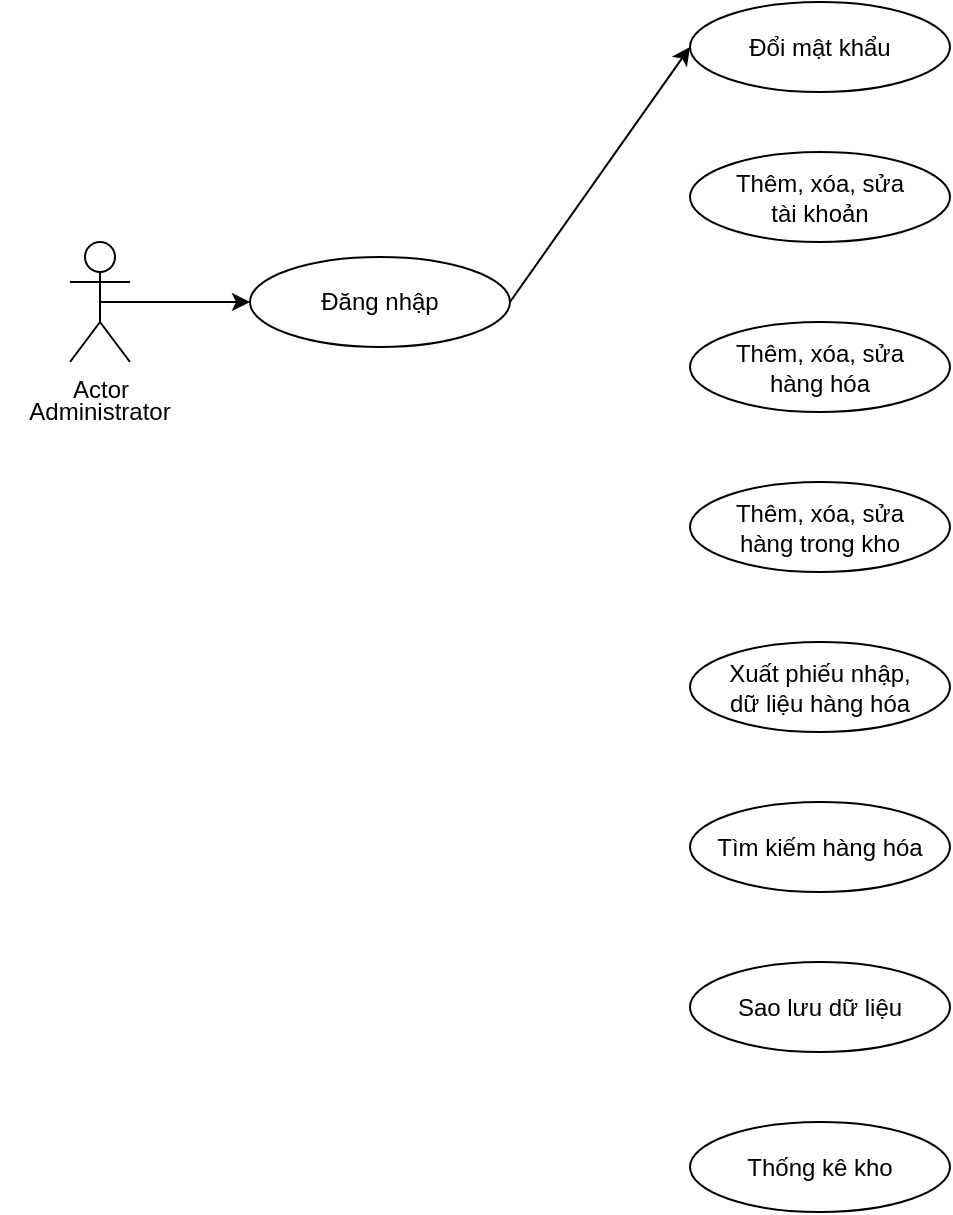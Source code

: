 <mxfile version="24.4.3" type="github">
  <diagram id="C5RBs43oDa-KdzZeNtuy" name="Page-1">
    <mxGraphModel dx="872" dy="473" grid="1" gridSize="10" guides="1" tooltips="1" connect="1" arrows="1" fold="1" page="1" pageScale="1" pageWidth="827" pageHeight="1169" math="0" shadow="0">
      <root>
        <mxCell id="WIyWlLk6GJQsqaUBKTNV-0" />
        <mxCell id="WIyWlLk6GJQsqaUBKTNV-1" parent="WIyWlLk6GJQsqaUBKTNV-0" />
        <mxCell id="-V9SVFJw8tuHf5zpe-CK-1" style="edgeStyle=orthogonalEdgeStyle;rounded=0;orthogonalLoop=1;jettySize=auto;html=1;exitX=0.5;exitY=0.5;exitDx=0;exitDy=0;exitPerimeter=0;" edge="1" parent="WIyWlLk6GJQsqaUBKTNV-1" source="-V9SVFJw8tuHf5zpe-CK-0">
          <mxGeometry relative="1" as="geometry">
            <mxPoint x="220" y="270" as="targetPoint" />
          </mxGeometry>
        </mxCell>
        <UserObject label="Actor" tooltip="" id="-V9SVFJw8tuHf5zpe-CK-0">
          <mxCell style="shape=umlActor;verticalLabelPosition=bottom;verticalAlign=top;html=1;outlineConnect=0;direction=east;fontFamily=Helvetica;labelPadding=0;" vertex="1" parent="WIyWlLk6GJQsqaUBKTNV-1">
            <mxGeometry x="130" y="240" width="30" height="60" as="geometry" />
          </mxCell>
        </UserObject>
        <mxCell id="-V9SVFJw8tuHf5zpe-CK-2" value="Administrator" style="text;html=1;align=center;verticalAlign=middle;whiteSpace=wrap;rounded=0;" vertex="1" parent="WIyWlLk6GJQsqaUBKTNV-1">
          <mxGeometry x="95" y="310" width="100" height="30" as="geometry" />
        </mxCell>
        <mxCell id="-V9SVFJw8tuHf5zpe-CK-3" value="" style="ellipse;whiteSpace=wrap;html=1;" vertex="1" parent="WIyWlLk6GJQsqaUBKTNV-1">
          <mxGeometry x="220" y="247.5" width="130" height="45" as="geometry" />
        </mxCell>
        <mxCell id="-V9SVFJw8tuHf5zpe-CK-4" value="Đăng nhập" style="text;html=1;align=center;verticalAlign=middle;whiteSpace=wrap;rounded=0;" vertex="1" parent="WIyWlLk6GJQsqaUBKTNV-1">
          <mxGeometry x="225" y="255" width="120" height="30" as="geometry" />
        </mxCell>
        <mxCell id="-V9SVFJw8tuHf5zpe-CK-5" value="" style="endArrow=classic;html=1;rounded=0;exitX=1;exitY=0.5;exitDx=0;exitDy=0;entryX=0;entryY=0.5;entryDx=0;entryDy=0;" edge="1" parent="WIyWlLk6GJQsqaUBKTNV-1" source="-V9SVFJw8tuHf5zpe-CK-3" target="-V9SVFJw8tuHf5zpe-CK-6">
          <mxGeometry width="50" height="50" relative="1" as="geometry">
            <mxPoint x="390" y="280" as="sourcePoint" />
            <mxPoint x="410" y="220" as="targetPoint" />
          </mxGeometry>
        </mxCell>
        <mxCell id="-V9SVFJw8tuHf5zpe-CK-6" value="" style="ellipse;whiteSpace=wrap;html=1;" vertex="1" parent="WIyWlLk6GJQsqaUBKTNV-1">
          <mxGeometry x="440" y="120" width="130" height="45" as="geometry" />
        </mxCell>
        <mxCell id="-V9SVFJw8tuHf5zpe-CK-7" value="Đổi mật khẩu" style="text;html=1;align=center;verticalAlign=middle;whiteSpace=wrap;rounded=0;" vertex="1" parent="WIyWlLk6GJQsqaUBKTNV-1">
          <mxGeometry x="445" y="127.5" width="120" height="30" as="geometry" />
        </mxCell>
        <mxCell id="-V9SVFJw8tuHf5zpe-CK-9" value="" style="ellipse;whiteSpace=wrap;html=1;" vertex="1" parent="WIyWlLk6GJQsqaUBKTNV-1">
          <mxGeometry x="440" y="195" width="130" height="45" as="geometry" />
        </mxCell>
        <mxCell id="-V9SVFJw8tuHf5zpe-CK-10" value="Thêm, xóa, sửa&lt;div&gt;tài khoản&lt;/div&gt;" style="text;html=1;align=center;verticalAlign=middle;whiteSpace=wrap;rounded=0;" vertex="1" parent="WIyWlLk6GJQsqaUBKTNV-1">
          <mxGeometry x="445" y="202.5" width="120" height="30" as="geometry" />
        </mxCell>
        <mxCell id="-V9SVFJw8tuHf5zpe-CK-11" value="" style="ellipse;whiteSpace=wrap;html=1;" vertex="1" parent="WIyWlLk6GJQsqaUBKTNV-1">
          <mxGeometry x="440" y="280" width="130" height="45" as="geometry" />
        </mxCell>
        <mxCell id="-V9SVFJw8tuHf5zpe-CK-12" value="Thêm, xóa, sửa&lt;div&gt;hàng hóa&lt;/div&gt;" style="text;html=1;align=center;verticalAlign=middle;whiteSpace=wrap;rounded=0;" vertex="1" parent="WIyWlLk6GJQsqaUBKTNV-1">
          <mxGeometry x="445" y="287.5" width="120" height="30" as="geometry" />
        </mxCell>
        <mxCell id="-V9SVFJw8tuHf5zpe-CK-13" value="" style="ellipse;whiteSpace=wrap;html=1;" vertex="1" parent="WIyWlLk6GJQsqaUBKTNV-1">
          <mxGeometry x="440" y="360" width="130" height="45" as="geometry" />
        </mxCell>
        <mxCell id="-V9SVFJw8tuHf5zpe-CK-14" value="Thêm, xóa, sửa&lt;div&gt;hàng trong kho&lt;/div&gt;" style="text;html=1;align=center;verticalAlign=middle;whiteSpace=wrap;rounded=0;" vertex="1" parent="WIyWlLk6GJQsqaUBKTNV-1">
          <mxGeometry x="445" y="367.5" width="120" height="30" as="geometry" />
        </mxCell>
        <mxCell id="-V9SVFJw8tuHf5zpe-CK-15" value="" style="ellipse;whiteSpace=wrap;html=1;" vertex="1" parent="WIyWlLk6GJQsqaUBKTNV-1">
          <mxGeometry x="440" y="440" width="130" height="45" as="geometry" />
        </mxCell>
        <mxCell id="-V9SVFJw8tuHf5zpe-CK-16" value="Xuất phiếu nhập,&lt;div&gt;dữ liệu hàng hóa&lt;/div&gt;" style="text;html=1;align=center;verticalAlign=middle;whiteSpace=wrap;rounded=0;" vertex="1" parent="WIyWlLk6GJQsqaUBKTNV-1">
          <mxGeometry x="445" y="447.5" width="120" height="30" as="geometry" />
        </mxCell>
        <mxCell id="-V9SVFJw8tuHf5zpe-CK-17" value="" style="ellipse;whiteSpace=wrap;html=1;" vertex="1" parent="WIyWlLk6GJQsqaUBKTNV-1">
          <mxGeometry x="440" y="520" width="130" height="45" as="geometry" />
        </mxCell>
        <mxCell id="-V9SVFJw8tuHf5zpe-CK-18" value="Tìm kiếm hàng hóa" style="text;html=1;align=center;verticalAlign=middle;whiteSpace=wrap;rounded=0;" vertex="1" parent="WIyWlLk6GJQsqaUBKTNV-1">
          <mxGeometry x="445" y="527.5" width="120" height="30" as="geometry" />
        </mxCell>
        <mxCell id="-V9SVFJw8tuHf5zpe-CK-19" value="" style="ellipse;whiteSpace=wrap;html=1;" vertex="1" parent="WIyWlLk6GJQsqaUBKTNV-1">
          <mxGeometry x="440" y="600" width="130" height="45" as="geometry" />
        </mxCell>
        <mxCell id="-V9SVFJw8tuHf5zpe-CK-20" value="Sao lưu dữ liệu" style="text;html=1;align=center;verticalAlign=middle;whiteSpace=wrap;rounded=0;" vertex="1" parent="WIyWlLk6GJQsqaUBKTNV-1">
          <mxGeometry x="445" y="607.5" width="120" height="30" as="geometry" />
        </mxCell>
        <mxCell id="-V9SVFJw8tuHf5zpe-CK-21" value="" style="ellipse;whiteSpace=wrap;html=1;" vertex="1" parent="WIyWlLk6GJQsqaUBKTNV-1">
          <mxGeometry x="440" y="680" width="130" height="45" as="geometry" />
        </mxCell>
        <mxCell id="-V9SVFJw8tuHf5zpe-CK-22" value="Thống kê kho" style="text;html=1;align=center;verticalAlign=middle;whiteSpace=wrap;rounded=0;" vertex="1" parent="WIyWlLk6GJQsqaUBKTNV-1">
          <mxGeometry x="445" y="687.5" width="120" height="30" as="geometry" />
        </mxCell>
      </root>
    </mxGraphModel>
  </diagram>
</mxfile>
